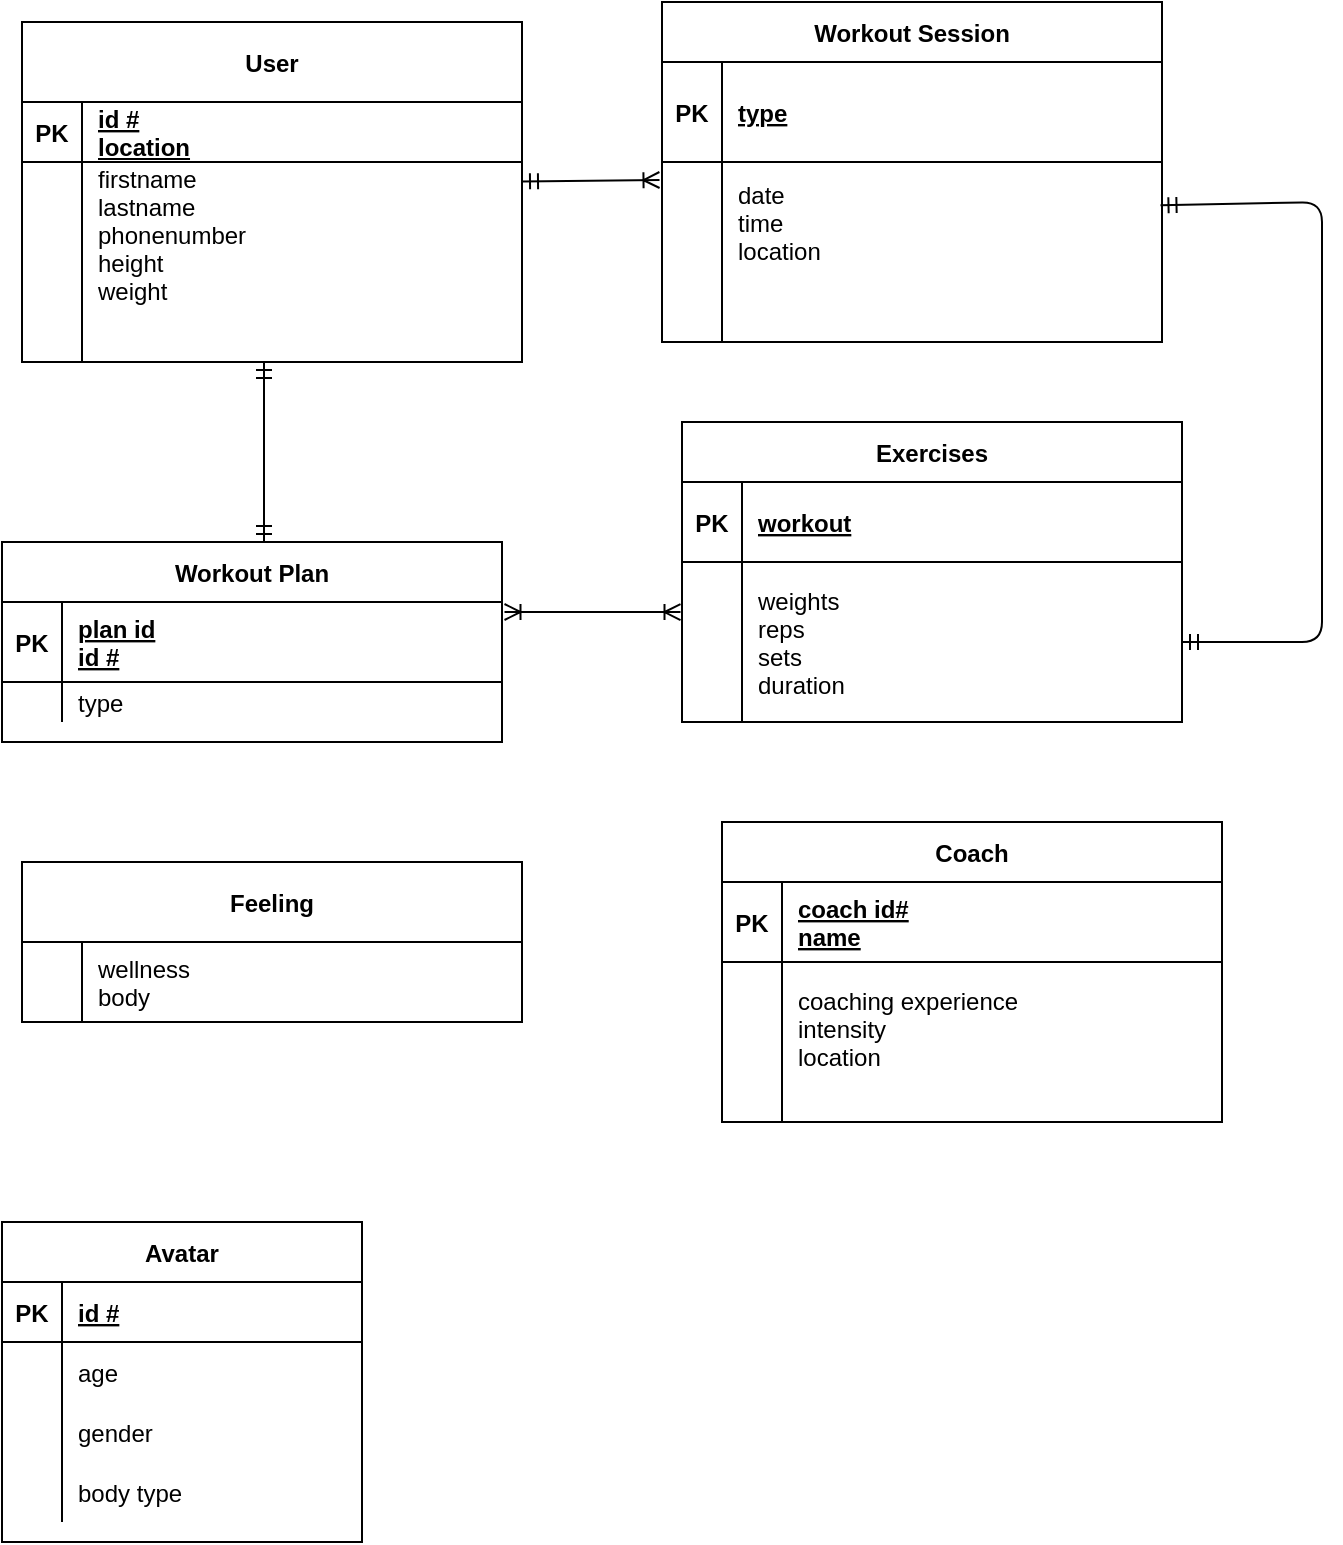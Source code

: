 <mxfile version="14.1.8" type="device"><diagram id="R2lEEEUBdFMjLlhIrx00" name="Page-1"><mxGraphModel dx="768" dy="482" grid="1" gridSize="10" guides="1" tooltips="1" connect="1" arrows="1" fold="1" page="1" pageScale="1" pageWidth="850" pageHeight="1100" math="0" shadow="0" extFonts="Permanent Marker^https://fonts.googleapis.com/css?family=Permanent+Marker"><root><mxCell id="0"/><mxCell id="1" parent="0"/><mxCell id="C-vyLk0tnHw3VtMMgP7b-2" value="Workout Session" style="shape=table;startSize=30;container=1;collapsible=1;childLayout=tableLayout;fixedRows=1;rowLines=0;fontStyle=1;align=center;resizeLast=1;" parent="1" vertex="1"><mxGeometry x="450" y="120" width="250" height="170" as="geometry"/></mxCell><mxCell id="C-vyLk0tnHw3VtMMgP7b-3" value="" style="shape=partialRectangle;collapsible=0;dropTarget=0;pointerEvents=0;fillColor=none;points=[[0,0.5],[1,0.5]];portConstraint=eastwest;top=0;left=0;right=0;bottom=1;" parent="C-vyLk0tnHw3VtMMgP7b-2" vertex="1"><mxGeometry y="30" width="250" height="50" as="geometry"/></mxCell><mxCell id="C-vyLk0tnHw3VtMMgP7b-4" value="PK" style="shape=partialRectangle;overflow=hidden;connectable=0;fillColor=none;top=0;left=0;bottom=0;right=0;fontStyle=1;" parent="C-vyLk0tnHw3VtMMgP7b-3" vertex="1"><mxGeometry width="30" height="50" as="geometry"/></mxCell><mxCell id="C-vyLk0tnHw3VtMMgP7b-5" value="type" style="shape=partialRectangle;overflow=hidden;connectable=0;fillColor=none;top=0;left=0;bottom=0;right=0;align=left;spacingLeft=6;fontStyle=5;" parent="C-vyLk0tnHw3VtMMgP7b-3" vertex="1"><mxGeometry x="30" width="220" height="50" as="geometry"/></mxCell><mxCell id="C-vyLk0tnHw3VtMMgP7b-6" value="" style="shape=partialRectangle;collapsible=0;dropTarget=0;pointerEvents=0;fillColor=none;points=[[0,0.5],[1,0.5]];portConstraint=eastwest;top=0;left=0;right=0;bottom=0;" parent="C-vyLk0tnHw3VtMMgP7b-2" vertex="1"><mxGeometry y="80" width="250" height="60" as="geometry"/></mxCell><mxCell id="C-vyLk0tnHw3VtMMgP7b-7" value="" style="shape=partialRectangle;overflow=hidden;connectable=0;fillColor=none;top=0;left=0;bottom=0;right=0;" parent="C-vyLk0tnHw3VtMMgP7b-6" vertex="1"><mxGeometry width="30" height="60" as="geometry"/></mxCell><mxCell id="C-vyLk0tnHw3VtMMgP7b-8" value="date&#10;time&#10;location" style="shape=partialRectangle;overflow=hidden;connectable=0;fillColor=none;top=0;left=0;bottom=0;right=0;align=left;spacingLeft=6;" parent="C-vyLk0tnHw3VtMMgP7b-6" vertex="1"><mxGeometry x="30" width="220" height="60" as="geometry"/></mxCell><mxCell id="C-vyLk0tnHw3VtMMgP7b-9" value="" style="shape=partialRectangle;collapsible=0;dropTarget=0;pointerEvents=0;fillColor=none;points=[[0,0.5],[1,0.5]];portConstraint=eastwest;top=0;left=0;right=0;bottom=0;" parent="C-vyLk0tnHw3VtMMgP7b-2" vertex="1"><mxGeometry y="140" width="250" height="30" as="geometry"/></mxCell><mxCell id="C-vyLk0tnHw3VtMMgP7b-10" value="" style="shape=partialRectangle;overflow=hidden;connectable=0;fillColor=none;top=0;left=0;bottom=0;right=0;" parent="C-vyLk0tnHw3VtMMgP7b-9" vertex="1"><mxGeometry width="30" height="30" as="geometry"/></mxCell><mxCell id="C-vyLk0tnHw3VtMMgP7b-11" value="" style="shape=partialRectangle;overflow=hidden;connectable=0;fillColor=none;top=0;left=0;bottom=0;right=0;align=left;spacingLeft=6;" parent="C-vyLk0tnHw3VtMMgP7b-9" vertex="1"><mxGeometry x="30" width="220" height="30" as="geometry"/></mxCell><mxCell id="C-vyLk0tnHw3VtMMgP7b-13" value="Exercises" style="shape=table;startSize=30;container=1;collapsible=1;childLayout=tableLayout;fixedRows=1;rowLines=0;fontStyle=1;align=center;resizeLast=1;" parent="1" vertex="1"><mxGeometry x="460" y="330" width="250" height="150" as="geometry"/></mxCell><mxCell id="C-vyLk0tnHw3VtMMgP7b-14" value="" style="shape=partialRectangle;collapsible=0;dropTarget=0;pointerEvents=0;fillColor=none;points=[[0,0.5],[1,0.5]];portConstraint=eastwest;top=0;left=0;right=0;bottom=1;" parent="C-vyLk0tnHw3VtMMgP7b-13" vertex="1"><mxGeometry y="30" width="250" height="40" as="geometry"/></mxCell><mxCell id="C-vyLk0tnHw3VtMMgP7b-15" value="PK" style="shape=partialRectangle;overflow=hidden;connectable=0;fillColor=none;top=0;left=0;bottom=0;right=0;fontStyle=1;" parent="C-vyLk0tnHw3VtMMgP7b-14" vertex="1"><mxGeometry width="30" height="40" as="geometry"/></mxCell><mxCell id="C-vyLk0tnHw3VtMMgP7b-16" value="workout" style="shape=partialRectangle;overflow=hidden;connectable=0;fillColor=none;top=0;left=0;bottom=0;right=0;align=left;spacingLeft=6;fontStyle=5;" parent="C-vyLk0tnHw3VtMMgP7b-14" vertex="1"><mxGeometry x="30" width="220" height="40" as="geometry"/></mxCell><mxCell id="C-vyLk0tnHw3VtMMgP7b-20" value="" style="shape=partialRectangle;collapsible=0;dropTarget=0;pointerEvents=0;fillColor=none;points=[[0,0.5],[1,0.5]];portConstraint=eastwest;top=0;left=0;right=0;bottom=0;" parent="C-vyLk0tnHw3VtMMgP7b-13" vertex="1"><mxGeometry y="70" width="250" height="80" as="geometry"/></mxCell><mxCell id="C-vyLk0tnHw3VtMMgP7b-21" value="" style="shape=partialRectangle;overflow=hidden;connectable=0;fillColor=none;top=0;left=0;bottom=0;right=0;" parent="C-vyLk0tnHw3VtMMgP7b-20" vertex="1"><mxGeometry width="30" height="80" as="geometry"/></mxCell><mxCell id="C-vyLk0tnHw3VtMMgP7b-22" value="weights&#10;reps&#10;sets&#10;duration" style="shape=partialRectangle;overflow=hidden;connectable=0;fillColor=none;top=0;left=0;bottom=0;right=0;align=left;spacingLeft=6;" parent="C-vyLk0tnHw3VtMMgP7b-20" vertex="1"><mxGeometry x="30" width="220" height="80" as="geometry"/></mxCell><mxCell id="C-vyLk0tnHw3VtMMgP7b-23" value="Workout Plan" style="shape=table;startSize=30;container=1;collapsible=1;childLayout=tableLayout;fixedRows=1;rowLines=0;fontStyle=1;align=center;resizeLast=1;" parent="1" vertex="1"><mxGeometry x="120" y="390" width="250" height="100" as="geometry"/></mxCell><mxCell id="C-vyLk0tnHw3VtMMgP7b-24" value="" style="shape=partialRectangle;collapsible=0;dropTarget=0;pointerEvents=0;fillColor=none;points=[[0,0.5],[1,0.5]];portConstraint=eastwest;top=0;left=0;right=0;bottom=1;" parent="C-vyLk0tnHw3VtMMgP7b-23" vertex="1"><mxGeometry y="30" width="250" height="40" as="geometry"/></mxCell><mxCell id="C-vyLk0tnHw3VtMMgP7b-25" value="PK" style="shape=partialRectangle;overflow=hidden;connectable=0;fillColor=none;top=0;left=0;bottom=0;right=0;fontStyle=1;" parent="C-vyLk0tnHw3VtMMgP7b-24" vertex="1"><mxGeometry width="30" height="40" as="geometry"/></mxCell><mxCell id="C-vyLk0tnHw3VtMMgP7b-26" value="plan id&#10;id #" style="shape=partialRectangle;overflow=hidden;connectable=0;fillColor=none;top=0;left=0;bottom=0;right=0;align=left;spacingLeft=6;fontStyle=5;" parent="C-vyLk0tnHw3VtMMgP7b-24" vertex="1"><mxGeometry x="30" width="220" height="40" as="geometry"/></mxCell><mxCell id="C-vyLk0tnHw3VtMMgP7b-27" value="" style="shape=partialRectangle;collapsible=0;dropTarget=0;pointerEvents=0;fillColor=none;points=[[0,0.5],[1,0.5]];portConstraint=eastwest;top=0;left=0;right=0;bottom=0;" parent="C-vyLk0tnHw3VtMMgP7b-23" vertex="1"><mxGeometry y="70" width="250" height="20" as="geometry"/></mxCell><mxCell id="C-vyLk0tnHw3VtMMgP7b-28" value="" style="shape=partialRectangle;overflow=hidden;connectable=0;fillColor=none;top=0;left=0;bottom=0;right=0;" parent="C-vyLk0tnHw3VtMMgP7b-27" vertex="1"><mxGeometry width="30" height="20" as="geometry"/></mxCell><mxCell id="C-vyLk0tnHw3VtMMgP7b-29" value="type" style="shape=partialRectangle;overflow=hidden;connectable=0;fillColor=none;top=0;left=0;bottom=0;right=0;align=left;spacingLeft=6;" parent="C-vyLk0tnHw3VtMMgP7b-27" vertex="1"><mxGeometry x="30" width="220" height="20" as="geometry"/></mxCell><mxCell id="RywKIjyu2BK2ixlG6i97-3" value="User" style="shape=table;startSize=40;container=1;collapsible=1;childLayout=tableLayout;fixedRows=1;rowLines=0;fontStyle=1;align=center;resizeLast=1;" parent="1" vertex="1"><mxGeometry x="130" y="130" width="250" height="170" as="geometry"/></mxCell><mxCell id="RywKIjyu2BK2ixlG6i97-4" value="" style="shape=partialRectangle;collapsible=0;dropTarget=0;pointerEvents=0;fillColor=none;points=[[0,0.5],[1,0.5]];portConstraint=eastwest;top=0;left=0;right=0;bottom=1;" parent="RywKIjyu2BK2ixlG6i97-3" vertex="1"><mxGeometry y="40" width="250" height="30" as="geometry"/></mxCell><mxCell id="RywKIjyu2BK2ixlG6i97-5" value="PK" style="shape=partialRectangle;overflow=hidden;connectable=0;fillColor=none;top=0;left=0;bottom=0;right=0;fontStyle=1;" parent="RywKIjyu2BK2ixlG6i97-4" vertex="1"><mxGeometry width="30" height="30" as="geometry"/></mxCell><mxCell id="RywKIjyu2BK2ixlG6i97-6" value="id #&#10;location" style="shape=partialRectangle;overflow=hidden;connectable=0;fillColor=none;top=0;left=0;bottom=0;right=0;align=left;spacingLeft=6;fontStyle=5;" parent="RywKIjyu2BK2ixlG6i97-4" vertex="1"><mxGeometry x="30" width="220" height="30" as="geometry"/></mxCell><mxCell id="RywKIjyu2BK2ixlG6i97-7" value="" style="shape=partialRectangle;collapsible=0;dropTarget=0;pointerEvents=0;fillColor=none;points=[[0,0.5],[1,0.5]];portConstraint=eastwest;top=0;left=0;right=0;bottom=0;" parent="RywKIjyu2BK2ixlG6i97-3" vertex="1"><mxGeometry y="70" width="250" height="100" as="geometry"/></mxCell><mxCell id="RywKIjyu2BK2ixlG6i97-8" value="" style="shape=partialRectangle;overflow=hidden;connectable=0;fillColor=none;top=0;left=0;bottom=0;right=0;" parent="RywKIjyu2BK2ixlG6i97-7" vertex="1"><mxGeometry width="30" height="100" as="geometry"/></mxCell><mxCell id="RywKIjyu2BK2ixlG6i97-9" value="firstname&#10;lastname&#10;phonenumber&#10;height&#10;weight&#10; &#10;" style="shape=partialRectangle;overflow=hidden;connectable=0;fillColor=none;top=0;left=0;bottom=0;right=0;align=left;spacingLeft=6;" parent="RywKIjyu2BK2ixlG6i97-7" vertex="1"><mxGeometry x="30" width="220" height="100" as="geometry"/></mxCell><mxCell id="RywKIjyu2BK2ixlG6i97-11" value="Feeling" style="shape=table;startSize=40;container=1;collapsible=1;childLayout=tableLayout;fixedRows=1;rowLines=0;fontStyle=1;align=center;resizeLast=1;" parent="1" vertex="1"><mxGeometry x="130" y="550" width="250" height="80" as="geometry"/></mxCell><mxCell id="RywKIjyu2BK2ixlG6i97-15" value="" style="shape=partialRectangle;collapsible=0;dropTarget=0;pointerEvents=0;fillColor=none;points=[[0,0.5],[1,0.5]];portConstraint=eastwest;top=0;left=0;right=0;bottom=0;" parent="RywKIjyu2BK2ixlG6i97-11" vertex="1"><mxGeometry y="40" width="250" height="40" as="geometry"/></mxCell><mxCell id="RywKIjyu2BK2ixlG6i97-16" value="" style="shape=partialRectangle;overflow=hidden;connectable=0;fillColor=none;top=0;left=0;bottom=0;right=0;" parent="RywKIjyu2BK2ixlG6i97-15" vertex="1"><mxGeometry width="30" height="40" as="geometry"/></mxCell><mxCell id="RywKIjyu2BK2ixlG6i97-17" value="wellness&#10;body" style="shape=partialRectangle;overflow=hidden;connectable=0;fillColor=none;top=0;left=0;bottom=0;right=0;align=left;spacingLeft=6;" parent="RywKIjyu2BK2ixlG6i97-15" vertex="1"><mxGeometry x="30" width="220" height="40" as="geometry"/></mxCell><mxCell id="RywKIjyu2BK2ixlG6i97-18" value="Coach" style="shape=table;startSize=30;container=1;collapsible=1;childLayout=tableLayout;fixedRows=1;rowLines=0;fontStyle=1;align=center;resizeLast=1;" parent="1" vertex="1"><mxGeometry x="480" y="530" width="250" height="150" as="geometry"/></mxCell><mxCell id="RywKIjyu2BK2ixlG6i97-19" value="" style="shape=partialRectangle;collapsible=0;dropTarget=0;pointerEvents=0;fillColor=none;points=[[0,0.5],[1,0.5]];portConstraint=eastwest;top=0;left=0;right=0;bottom=1;" parent="RywKIjyu2BK2ixlG6i97-18" vertex="1"><mxGeometry y="30" width="250" height="40" as="geometry"/></mxCell><mxCell id="RywKIjyu2BK2ixlG6i97-20" value="PK" style="shape=partialRectangle;overflow=hidden;connectable=0;fillColor=none;top=0;left=0;bottom=0;right=0;fontStyle=1;" parent="RywKIjyu2BK2ixlG6i97-19" vertex="1"><mxGeometry width="30" height="40" as="geometry"/></mxCell><mxCell id="RywKIjyu2BK2ixlG6i97-21" value="coach id#&#10;name" style="shape=partialRectangle;overflow=hidden;connectable=0;fillColor=none;top=0;left=0;bottom=0;right=0;align=left;spacingLeft=6;fontStyle=5;" parent="RywKIjyu2BK2ixlG6i97-19" vertex="1"><mxGeometry x="30" width="220" height="40" as="geometry"/></mxCell><mxCell id="RywKIjyu2BK2ixlG6i97-22" value="" style="shape=partialRectangle;collapsible=0;dropTarget=0;pointerEvents=0;fillColor=none;points=[[0,0.5],[1,0.5]];portConstraint=eastwest;top=0;left=0;right=0;bottom=0;" parent="RywKIjyu2BK2ixlG6i97-18" vertex="1"><mxGeometry y="70" width="250" height="80" as="geometry"/></mxCell><mxCell id="RywKIjyu2BK2ixlG6i97-23" value="" style="shape=partialRectangle;overflow=hidden;connectable=0;fillColor=none;top=0;left=0;bottom=0;right=0;" parent="RywKIjyu2BK2ixlG6i97-22" vertex="1"><mxGeometry width="30" height="80" as="geometry"/></mxCell><mxCell id="RywKIjyu2BK2ixlG6i97-24" value="coaching experience&#10;intensity&#10;location&#10;" style="shape=partialRectangle;overflow=hidden;connectable=0;fillColor=none;top=0;left=0;bottom=0;right=0;align=left;spacingLeft=6;" parent="RywKIjyu2BK2ixlG6i97-22" vertex="1"><mxGeometry x="30" width="220" height="80" as="geometry"/></mxCell><mxCell id="RywKIjyu2BK2ixlG6i97-25" value="Avatar" style="shape=table;startSize=30;container=1;collapsible=1;childLayout=tableLayout;fixedRows=1;rowLines=0;fontStyle=1;align=center;resizeLast=1;" parent="1" vertex="1"><mxGeometry x="120" y="730" width="180" height="160" as="geometry"/></mxCell><mxCell id="RywKIjyu2BK2ixlG6i97-26" value="" style="shape=partialRectangle;collapsible=0;dropTarget=0;pointerEvents=0;fillColor=none;top=0;left=0;bottom=1;right=0;points=[[0,0.5],[1,0.5]];portConstraint=eastwest;" parent="RywKIjyu2BK2ixlG6i97-25" vertex="1"><mxGeometry y="30" width="180" height="30" as="geometry"/></mxCell><mxCell id="RywKIjyu2BK2ixlG6i97-27" value="PK" style="shape=partialRectangle;connectable=0;fillColor=none;top=0;left=0;bottom=0;right=0;fontStyle=1;overflow=hidden;" parent="RywKIjyu2BK2ixlG6i97-26" vertex="1"><mxGeometry width="30" height="30" as="geometry"/></mxCell><mxCell id="RywKIjyu2BK2ixlG6i97-28" value="id #" style="shape=partialRectangle;connectable=0;fillColor=none;top=0;left=0;bottom=0;right=0;align=left;spacingLeft=6;fontStyle=5;overflow=hidden;" parent="RywKIjyu2BK2ixlG6i97-26" vertex="1"><mxGeometry x="30" width="150" height="30" as="geometry"/></mxCell><mxCell id="RywKIjyu2BK2ixlG6i97-29" value="" style="shape=partialRectangle;collapsible=0;dropTarget=0;pointerEvents=0;fillColor=none;top=0;left=0;bottom=0;right=0;points=[[0,0.5],[1,0.5]];portConstraint=eastwest;" parent="RywKIjyu2BK2ixlG6i97-25" vertex="1"><mxGeometry y="60" width="180" height="30" as="geometry"/></mxCell><mxCell id="RywKIjyu2BK2ixlG6i97-30" value="" style="shape=partialRectangle;connectable=0;fillColor=none;top=0;left=0;bottom=0;right=0;editable=1;overflow=hidden;" parent="RywKIjyu2BK2ixlG6i97-29" vertex="1"><mxGeometry width="30" height="30" as="geometry"/></mxCell><mxCell id="RywKIjyu2BK2ixlG6i97-31" value="age" style="shape=partialRectangle;connectable=0;fillColor=none;top=0;left=0;bottom=0;right=0;align=left;spacingLeft=6;overflow=hidden;" parent="RywKIjyu2BK2ixlG6i97-29" vertex="1"><mxGeometry x="30" width="150" height="30" as="geometry"/></mxCell><mxCell id="RywKIjyu2BK2ixlG6i97-32" value="" style="shape=partialRectangle;collapsible=0;dropTarget=0;pointerEvents=0;fillColor=none;top=0;left=0;bottom=0;right=0;points=[[0,0.5],[1,0.5]];portConstraint=eastwest;" parent="RywKIjyu2BK2ixlG6i97-25" vertex="1"><mxGeometry y="90" width="180" height="30" as="geometry"/></mxCell><mxCell id="RywKIjyu2BK2ixlG6i97-33" value="" style="shape=partialRectangle;connectable=0;fillColor=none;top=0;left=0;bottom=0;right=0;editable=1;overflow=hidden;" parent="RywKIjyu2BK2ixlG6i97-32" vertex="1"><mxGeometry width="30" height="30" as="geometry"/></mxCell><mxCell id="RywKIjyu2BK2ixlG6i97-34" value="gender" style="shape=partialRectangle;connectable=0;fillColor=none;top=0;left=0;bottom=0;right=0;align=left;spacingLeft=6;overflow=hidden;" parent="RywKIjyu2BK2ixlG6i97-32" vertex="1"><mxGeometry x="30" width="150" height="30" as="geometry"/></mxCell><mxCell id="RywKIjyu2BK2ixlG6i97-35" value="" style="shape=partialRectangle;collapsible=0;dropTarget=0;pointerEvents=0;fillColor=none;top=0;left=0;bottom=0;right=0;points=[[0,0.5],[1,0.5]];portConstraint=eastwest;" parent="RywKIjyu2BK2ixlG6i97-25" vertex="1"><mxGeometry y="120" width="180" height="30" as="geometry"/></mxCell><mxCell id="RywKIjyu2BK2ixlG6i97-36" value="" style="shape=partialRectangle;connectable=0;fillColor=none;top=0;left=0;bottom=0;right=0;editable=1;overflow=hidden;" parent="RywKIjyu2BK2ixlG6i97-35" vertex="1"><mxGeometry width="30" height="30" as="geometry"/></mxCell><mxCell id="RywKIjyu2BK2ixlG6i97-37" value="body type " style="shape=partialRectangle;connectable=0;fillColor=none;top=0;left=0;bottom=0;right=0;align=left;spacingLeft=6;overflow=hidden;" parent="RywKIjyu2BK2ixlG6i97-35" vertex="1"><mxGeometry x="30" width="150" height="30" as="geometry"/></mxCell><mxCell id="O9YNBgfvLKQ_14a1jt9Y-3" value="" style="endArrow=ERoneToMany;html=1;entryX=-0.005;entryY=0.15;entryDx=0;entryDy=0;entryPerimeter=0;exitX=1;exitY=0.097;exitDx=0;exitDy=0;exitPerimeter=0;endFill=0;startArrow=ERmandOne;startFill=0;" edge="1" parent="1" source="RywKIjyu2BK2ixlG6i97-7" target="C-vyLk0tnHw3VtMMgP7b-6"><mxGeometry width="50" height="50" relative="1" as="geometry"><mxPoint x="370" y="270" as="sourcePoint"/><mxPoint x="420" y="220" as="targetPoint"/></mxGeometry></mxCell><mxCell id="O9YNBgfvLKQ_14a1jt9Y-4" value="" style="endArrow=ERmandOne;html=1;endFill=0;startArrow=ERmandOne;startFill=0;" edge="1" parent="1"><mxGeometry width="50" height="50" relative="1" as="geometry"><mxPoint x="251" y="390" as="sourcePoint"/><mxPoint x="251" y="300" as="targetPoint"/></mxGeometry></mxCell><mxCell id="O9YNBgfvLKQ_14a1jt9Y-6" value="" style="endArrow=ERmandOne;html=1;entryX=0.997;entryY=0.361;entryDx=0;entryDy=0;entryPerimeter=0;exitX=1;exitY=0.5;exitDx=0;exitDy=0;endFill=0;startArrow=ERmandOne;startFill=0;" edge="1" parent="1" source="C-vyLk0tnHw3VtMMgP7b-20" target="C-vyLk0tnHw3VtMMgP7b-6"><mxGeometry width="50" height="50" relative="1" as="geometry"><mxPoint x="760" y="430" as="sourcePoint"/><mxPoint x="760" y="220" as="targetPoint"/><Array as="points"><mxPoint x="780" y="440"/><mxPoint x="780" y="400"/><mxPoint x="780" y="330"/><mxPoint x="780" y="220"/></Array></mxGeometry></mxCell><mxCell id="O9YNBgfvLKQ_14a1jt9Y-7" value="" style="endArrow=ERoneToMany;html=1;entryX=-0.003;entryY=0.313;entryDx=0;entryDy=0;entryPerimeter=0;exitX=1.005;exitY=0.125;exitDx=0;exitDy=0;exitPerimeter=0;endFill=0;startArrow=ERoneToMany;startFill=0;" edge="1" parent="1" source="C-vyLk0tnHw3VtMMgP7b-24" target="C-vyLk0tnHw3VtMMgP7b-20"><mxGeometry width="50" height="50" relative="1" as="geometry"><mxPoint x="370" y="420" as="sourcePoint"/><mxPoint x="420" y="370" as="targetPoint"/></mxGeometry></mxCell></root></mxGraphModel></diagram></mxfile>